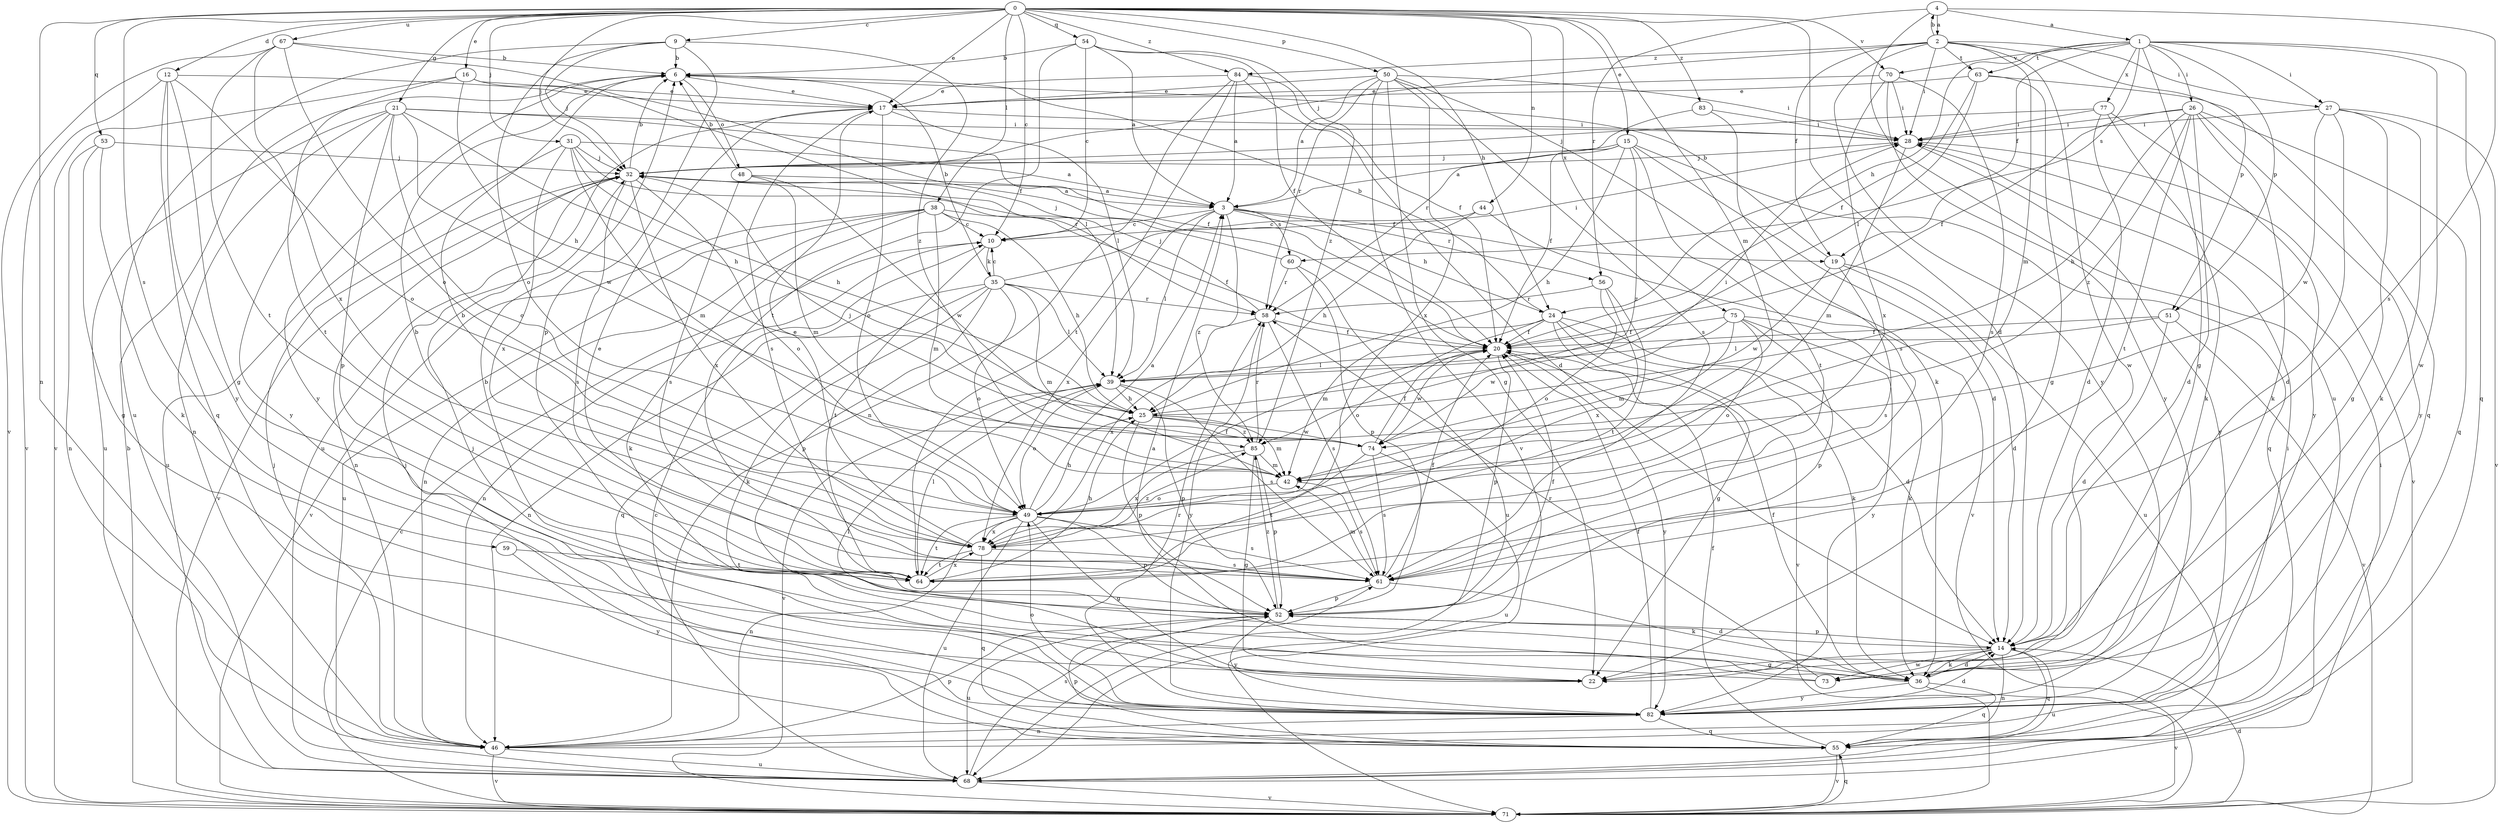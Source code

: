 strict digraph  {
0;
1;
2;
3;
4;
6;
9;
10;
12;
14;
15;
16;
17;
19;
20;
21;
22;
24;
25;
26;
27;
28;
31;
32;
35;
36;
38;
39;
42;
44;
46;
48;
49;
50;
51;
52;
53;
54;
55;
56;
58;
59;
60;
61;
63;
64;
67;
68;
70;
71;
73;
74;
75;
77;
78;
82;
83;
84;
85;
0 -> 9  [label=c];
0 -> 10  [label=c];
0 -> 12  [label=d];
0 -> 14  [label=d];
0 -> 15  [label=e];
0 -> 16  [label=e];
0 -> 17  [label=e];
0 -> 21  [label=g];
0 -> 24  [label=h];
0 -> 31  [label=j];
0 -> 32  [label=j];
0 -> 38  [label=l];
0 -> 42  [label=m];
0 -> 44  [label=n];
0 -> 46  [label=n];
0 -> 50  [label=p];
0 -> 53  [label=q];
0 -> 54  [label=q];
0 -> 59  [label=s];
0 -> 67  [label=u];
0 -> 70  [label=v];
0 -> 75  [label=x];
0 -> 83  [label=z];
0 -> 84  [label=z];
1 -> 19  [label=f];
1 -> 22  [label=g];
1 -> 24  [label=h];
1 -> 26  [label=i];
1 -> 27  [label=i];
1 -> 51  [label=p];
1 -> 55  [label=q];
1 -> 60  [label=s];
1 -> 63  [label=t];
1 -> 70  [label=v];
1 -> 73  [label=w];
1 -> 77  [label=x];
2 -> 4  [label=b];
2 -> 19  [label=f];
2 -> 27  [label=i];
2 -> 28  [label=i];
2 -> 32  [label=j];
2 -> 42  [label=m];
2 -> 51  [label=p];
2 -> 63  [label=t];
2 -> 73  [label=w];
2 -> 82  [label=y];
2 -> 84  [label=z];
3 -> 10  [label=c];
3 -> 19  [label=f];
3 -> 24  [label=h];
3 -> 39  [label=l];
3 -> 56  [label=r];
3 -> 60  [label=s];
3 -> 78  [label=x];
3 -> 85  [label=z];
4 -> 1  [label=a];
4 -> 2  [label=a];
4 -> 56  [label=r];
4 -> 61  [label=s];
4 -> 68  [label=u];
6 -> 17  [label=e];
6 -> 48  [label=o];
6 -> 82  [label=y];
9 -> 6  [label=b];
9 -> 32  [label=j];
9 -> 49  [label=o];
9 -> 52  [label=p];
9 -> 68  [label=u];
9 -> 85  [label=z];
10 -> 35  [label=k];
10 -> 46  [label=n];
10 -> 64  [label=t];
12 -> 17  [label=e];
12 -> 22  [label=g];
12 -> 49  [label=o];
12 -> 55  [label=q];
12 -> 71  [label=v];
12 -> 82  [label=y];
14 -> 22  [label=g];
14 -> 36  [label=k];
14 -> 46  [label=n];
14 -> 52  [label=p];
14 -> 55  [label=q];
14 -> 68  [label=u];
14 -> 73  [label=w];
15 -> 3  [label=a];
15 -> 14  [label=d];
15 -> 20  [label=f];
15 -> 25  [label=h];
15 -> 32  [label=j];
15 -> 55  [label=q];
15 -> 64  [label=t];
15 -> 85  [label=z];
16 -> 17  [label=e];
16 -> 25  [label=h];
16 -> 39  [label=l];
16 -> 64  [label=t];
16 -> 71  [label=v];
17 -> 28  [label=i];
17 -> 39  [label=l];
17 -> 49  [label=o];
17 -> 61  [label=s];
17 -> 68  [label=u];
19 -> 6  [label=b];
19 -> 14  [label=d];
19 -> 61  [label=s];
19 -> 68  [label=u];
19 -> 74  [label=w];
20 -> 39  [label=l];
20 -> 52  [label=p];
20 -> 74  [label=w];
20 -> 82  [label=y];
21 -> 20  [label=f];
21 -> 25  [label=h];
21 -> 28  [label=i];
21 -> 46  [label=n];
21 -> 49  [label=o];
21 -> 52  [label=p];
21 -> 68  [label=u];
21 -> 74  [label=w];
21 -> 82  [label=y];
22 -> 39  [label=l];
24 -> 6  [label=b];
24 -> 14  [label=d];
24 -> 20  [label=f];
24 -> 22  [label=g];
24 -> 36  [label=k];
24 -> 42  [label=m];
24 -> 49  [label=o];
24 -> 71  [label=v];
25 -> 28  [label=i];
25 -> 42  [label=m];
25 -> 52  [label=p];
25 -> 74  [label=w];
25 -> 85  [label=z];
26 -> 14  [label=d];
26 -> 20  [label=f];
26 -> 25  [label=h];
26 -> 28  [label=i];
26 -> 36  [label=k];
26 -> 55  [label=q];
26 -> 64  [label=t];
26 -> 82  [label=y];
26 -> 85  [label=z];
27 -> 14  [label=d];
27 -> 22  [label=g];
27 -> 28  [label=i];
27 -> 36  [label=k];
27 -> 71  [label=v];
27 -> 74  [label=w];
28 -> 32  [label=j];
28 -> 42  [label=m];
28 -> 71  [label=v];
28 -> 82  [label=y];
31 -> 3  [label=a];
31 -> 25  [label=h];
31 -> 32  [label=j];
31 -> 42  [label=m];
31 -> 58  [label=r];
31 -> 68  [label=u];
31 -> 78  [label=x];
32 -> 3  [label=a];
32 -> 6  [label=b];
32 -> 46  [label=n];
32 -> 49  [label=o];
32 -> 61  [label=s];
32 -> 71  [label=v];
32 -> 78  [label=x];
35 -> 6  [label=b];
35 -> 10  [label=c];
35 -> 28  [label=i];
35 -> 36  [label=k];
35 -> 39  [label=l];
35 -> 42  [label=m];
35 -> 46  [label=n];
35 -> 49  [label=o];
35 -> 52  [label=p];
35 -> 55  [label=q];
35 -> 58  [label=r];
36 -> 14  [label=d];
36 -> 20  [label=f];
36 -> 55  [label=q];
36 -> 71  [label=v];
36 -> 82  [label=y];
38 -> 10  [label=c];
38 -> 20  [label=f];
38 -> 25  [label=h];
38 -> 36  [label=k];
38 -> 42  [label=m];
38 -> 46  [label=n];
38 -> 68  [label=u];
38 -> 71  [label=v];
39 -> 25  [label=h];
39 -> 49  [label=o];
39 -> 52  [label=p];
39 -> 61  [label=s];
39 -> 71  [label=v];
42 -> 49  [label=o];
42 -> 61  [label=s];
44 -> 10  [label=c];
44 -> 25  [label=h];
44 -> 71  [label=v];
46 -> 28  [label=i];
46 -> 32  [label=j];
46 -> 52  [label=p];
46 -> 68  [label=u];
46 -> 71  [label=v];
48 -> 3  [label=a];
48 -> 6  [label=b];
48 -> 42  [label=m];
48 -> 61  [label=s];
48 -> 74  [label=w];
49 -> 3  [label=a];
49 -> 20  [label=f];
49 -> 22  [label=g];
49 -> 25  [label=h];
49 -> 46  [label=n];
49 -> 52  [label=p];
49 -> 61  [label=s];
49 -> 64  [label=t];
49 -> 68  [label=u];
49 -> 78  [label=x];
50 -> 3  [label=a];
50 -> 17  [label=e];
50 -> 22  [label=g];
50 -> 28  [label=i];
50 -> 36  [label=k];
50 -> 58  [label=r];
50 -> 61  [label=s];
50 -> 71  [label=v];
50 -> 78  [label=x];
51 -> 14  [label=d];
51 -> 20  [label=f];
51 -> 39  [label=l];
51 -> 71  [label=v];
52 -> 14  [label=d];
52 -> 20  [label=f];
52 -> 68  [label=u];
52 -> 82  [label=y];
52 -> 85  [label=z];
53 -> 22  [label=g];
53 -> 32  [label=j];
53 -> 36  [label=k];
53 -> 46  [label=n];
54 -> 3  [label=a];
54 -> 6  [label=b];
54 -> 10  [label=c];
54 -> 20  [label=f];
54 -> 64  [label=t];
54 -> 85  [label=z];
55 -> 20  [label=f];
55 -> 32  [label=j];
55 -> 52  [label=p];
55 -> 71  [label=v];
56 -> 49  [label=o];
56 -> 58  [label=r];
56 -> 64  [label=t];
56 -> 78  [label=x];
58 -> 20  [label=f];
58 -> 32  [label=j];
58 -> 61  [label=s];
58 -> 78  [label=x];
58 -> 82  [label=y];
59 -> 64  [label=t];
59 -> 82  [label=y];
60 -> 32  [label=j];
60 -> 52  [label=p];
60 -> 58  [label=r];
60 -> 68  [label=u];
61 -> 20  [label=f];
61 -> 36  [label=k];
61 -> 42  [label=m];
61 -> 52  [label=p];
63 -> 17  [label=e];
63 -> 20  [label=f];
63 -> 22  [label=g];
63 -> 39  [label=l];
63 -> 55  [label=q];
64 -> 6  [label=b];
64 -> 17  [label=e];
64 -> 25  [label=h];
64 -> 39  [label=l];
64 -> 78  [label=x];
67 -> 6  [label=b];
67 -> 20  [label=f];
67 -> 49  [label=o];
67 -> 64  [label=t];
67 -> 71  [label=v];
67 -> 78  [label=x];
68 -> 10  [label=c];
68 -> 28  [label=i];
68 -> 61  [label=s];
68 -> 71  [label=v];
70 -> 17  [label=e];
70 -> 28  [label=i];
70 -> 61  [label=s];
70 -> 78  [label=x];
70 -> 82  [label=y];
71 -> 6  [label=b];
71 -> 10  [label=c];
71 -> 14  [label=d];
71 -> 55  [label=q];
73 -> 3  [label=a];
73 -> 6  [label=b];
73 -> 58  [label=r];
74 -> 20  [label=f];
74 -> 32  [label=j];
74 -> 61  [label=s];
74 -> 64  [label=t];
74 -> 68  [label=u];
75 -> 20  [label=f];
75 -> 36  [label=k];
75 -> 42  [label=m];
75 -> 49  [label=o];
75 -> 52  [label=p];
75 -> 74  [label=w];
75 -> 82  [label=y];
77 -> 14  [label=d];
77 -> 28  [label=i];
77 -> 32  [label=j];
77 -> 36  [label=k];
77 -> 82  [label=y];
78 -> 6  [label=b];
78 -> 17  [label=e];
78 -> 55  [label=q];
78 -> 61  [label=s];
78 -> 64  [label=t];
78 -> 85  [label=z];
82 -> 14  [label=d];
82 -> 20  [label=f];
82 -> 32  [label=j];
82 -> 46  [label=n];
82 -> 49  [label=o];
82 -> 55  [label=q];
82 -> 58  [label=r];
83 -> 28  [label=i];
83 -> 58  [label=r];
83 -> 61  [label=s];
84 -> 3  [label=a];
84 -> 14  [label=d];
84 -> 17  [label=e];
84 -> 20  [label=f];
84 -> 46  [label=n];
84 -> 64  [label=t];
85 -> 22  [label=g];
85 -> 42  [label=m];
85 -> 52  [label=p];
85 -> 58  [label=r];
85 -> 78  [label=x];
}
